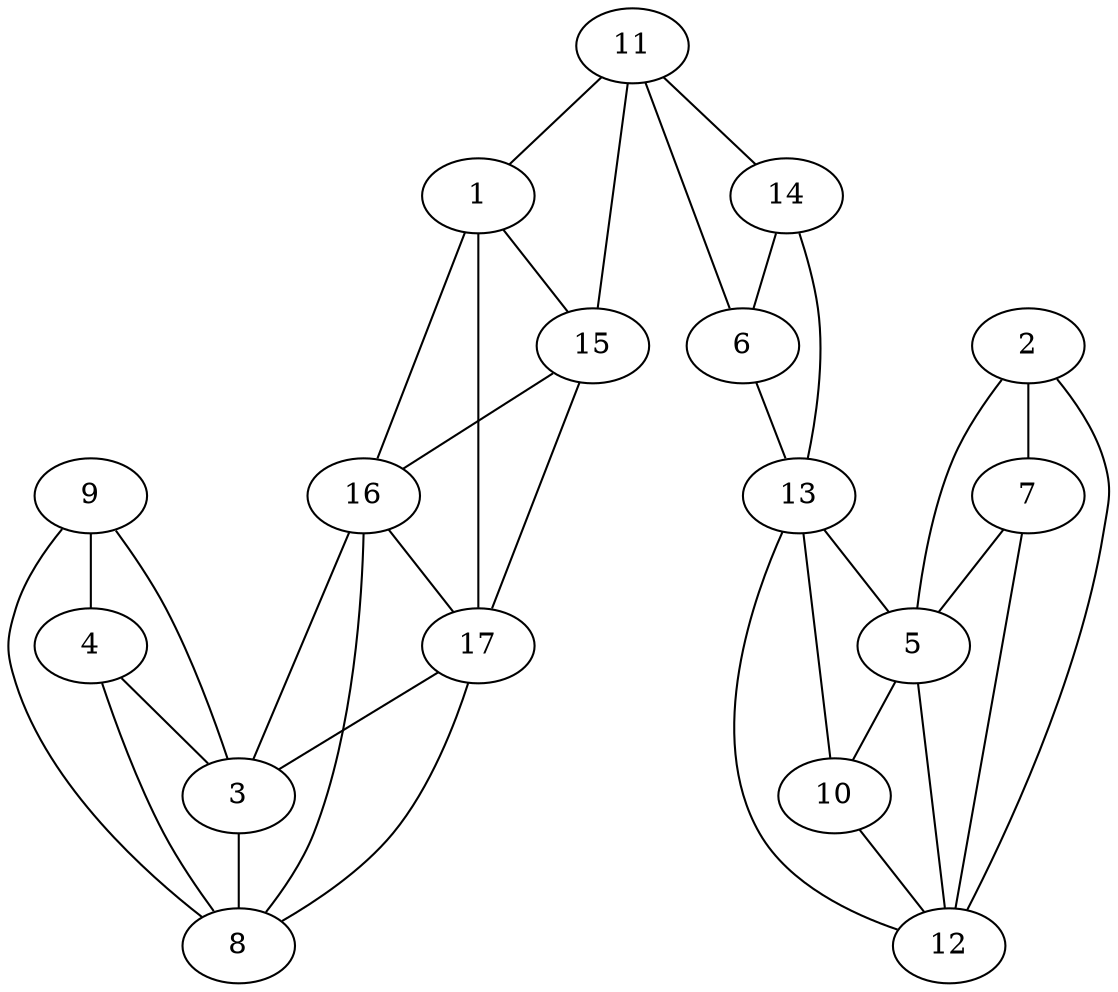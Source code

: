 graph pdb1fkd {
	1	 [aaLength=7,
		sequence=RGWEEGV,
		type=0];
	15	 [aaLength=4,
		sequence=GVAQ,
		type=2];
	1 -- 15	 [distance0="5.0",
		frequency=1,
		type0=1];
	16	 [aaLength=4,
		sequence=VAQM,
		type=2];
	1 -- 16	 [distance0="6.0",
		frequency=1,
		type0=2];
	17	 [aaLength=4,
		sequence=SVGQ,
		type=2];
	1 -- 17	 [distance0="10.0",
		frequency=1,
		type0=3];
	2	 [aaLength=7,
		sequence=VQVETIS,
		type=1];
	7	 [aaLength=7,
		sequence=VQVETIS,
		type=1];
	2 -- 7	 [distance0="0.0",
		frequency=1,
		type0=5];
	5	 [aaLength=9,
		sequence=TCVVHYTGM,
		type=1];
	2 -- 5	 [distance0="19.0",
		frequency=1,
		type0=3];
	12	 [aaLength=4,
		sequence=KRGQ,
		type=2];
	2 -- 12	 [distance0="15.0",
		frequency=1,
		type0=2];
	3	 [aaLength=8,
		sequence=GQRAKLTI,
		type=1];
	8	 [aaLength=8,
		sequence=GQRAKLTI,
		type=1];
	3 -- 8	 [distance0="0.0",
		frequency=1,
		type0=5];
	3 -- 16	 [distance0="6.0",
		frequency=1,
		type0=3];
	4	 [aaLength=11,
		sequence=LVFDVELLKLE,
		type=1];
	4 -- 3	 [distance0="28.0",
		frequency=1,
		type0=2];
	4 -- 8	 [distance0="28.0",
		frequency=1,
		type0=3];
	10	 [aaLength=9,
		sequence=TCVVHYTGM,
		type=1];
	5 -- 10	 [distance0="0.0",
		frequency=1,
		type0=1];
	6	 [aaLength=4,
		sequence=KFDS,
		type=1];
	11	 [aaLength=3,
		sequence=FKF,
		type=1];
	6 -- 11	 [distance0="11.0",
		frequency=1,
		type0=3];
	13	 [aaLength=4,
		sequence=LEDG,
		type=2];
	6 -- 13	 [distance0="5.0",
		frequency=1,
		type0=1];
	7 -- 5	 [distance0="19.0",
		frequency=1,
		type0=3];
	7 -- 12	 [distance0="15.0",
		distance1="0.0",
		frequency=2,
		type0=2,
		type1=4];
	8 -- 16	 [distance0="6.0",
		frequency=1,
		type0=3];
	8 -- 17	 [distance0="2.0",
		frequency=1,
		type0=2];
	9	 [aaLength=11,
		sequence=LVFDVELLKLE,
		type=1];
	9 -- 3	 [distance0="28.0",
		frequency=1,
		type0=2];
	9 -- 8	 [distance0="28.0",
		frequency=1,
		type0=3];
	9 -- 4	 [distance0="0.0",
		frequency=1,
		type0=5];
	10 -- 12	 [distance0="4.0",
		frequency=1,
		type0=2];
	10 -- 13	 [distance0="9.0",
		frequency=1,
		type0=3];
	11 -- 1	 [distance0="11.0",
		frequency=1,
		type0=2];
	14	 [aaLength=4,
		sequence=RDRN,
		type=2];
	11 -- 14	 [distance0="6.0",
		frequency=1,
		type0=1];
	11 -- 15	 [distance0="0.0",
		frequency=1,
		type0=4];
	12 -- 5	 [distance0="4.0",
		frequency=1,
		type0=1];
	12 -- 13	 [distance0="13.0",
		frequency=1,
		type0=3];
	13 -- 5	 [distance0="9.0",
		frequency=1,
		type0=2];
	14 -- 6	 [distance0="5.0",
		frequency=1,
		type0=1];
	14 -- 13	 [distance0="10.0",
		frequency=1,
		type0=3];
	15 -- 16	 [distance0="1.0",
		distance1="0.0",
		frequency=2,
		type0=1,
		type1=5];
	15 -- 17	 [distance0="5.0",
		frequency=1,
		type0=3];
	16 -- 17	 [distance0="4.0",
		distance1="0.0",
		frequency=2,
		type0=2,
		type1=5];
	17 -- 3	 [distance0="2.0",
		distance1="0.0",
		frequency=2,
		type0=1,
		type1=5];
}
